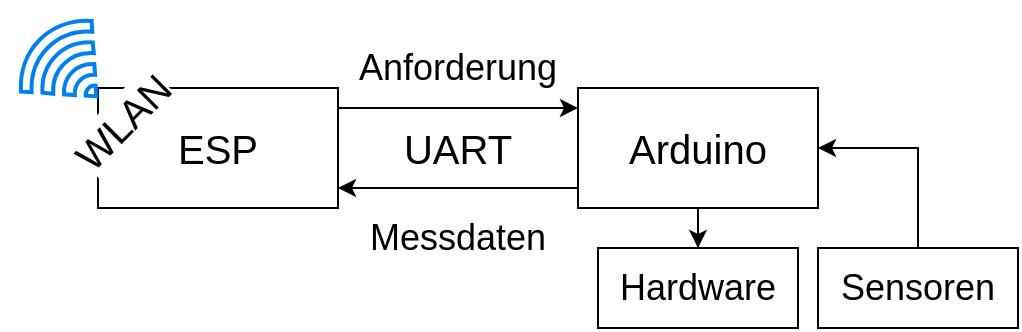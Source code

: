 <mxfile version="21.2.1" type="device">
  <diagram name="Seite-1" id="yg0N79Os0NL9OwQJXT_5">
    <mxGraphModel dx="1195" dy="836" grid="1" gridSize="10" guides="1" tooltips="1" connect="1" arrows="1" fold="1" page="1" pageScale="1" pageWidth="827" pageHeight="1169" math="0" shadow="0">
      <root>
        <mxCell id="0" />
        <mxCell id="1" parent="0" />
        <mxCell id="DvOUAPL_K_GH1Hb8-OZM-5" value="" style="edgeStyle=orthogonalEdgeStyle;rounded=0;orthogonalLoop=1;jettySize=auto;html=1;" edge="1" parent="1" source="DvOUAPL_K_GH1Hb8-OZM-1" target="DvOUAPL_K_GH1Hb8-OZM-2">
          <mxGeometry relative="1" as="geometry">
            <Array as="points">
              <mxPoint x="290" y="290" />
              <mxPoint x="290" y="290" />
            </Array>
          </mxGeometry>
        </mxCell>
        <mxCell id="DvOUAPL_K_GH1Hb8-OZM-1" value="&lt;font style=&quot;font-size: 20px;&quot;&gt;ESP&lt;/font&gt;" style="rounded=0;whiteSpace=wrap;html=1;" vertex="1" parent="1">
          <mxGeometry x="120" y="280" width="120" height="60" as="geometry" />
        </mxCell>
        <mxCell id="DvOUAPL_K_GH1Hb8-OZM-6" value="" style="edgeStyle=orthogonalEdgeStyle;rounded=0;orthogonalLoop=1;jettySize=auto;html=1;" edge="1" parent="1" source="DvOUAPL_K_GH1Hb8-OZM-2" target="DvOUAPL_K_GH1Hb8-OZM-1">
          <mxGeometry relative="1" as="geometry">
            <Array as="points">
              <mxPoint x="290" y="330" />
              <mxPoint x="290" y="330" />
            </Array>
          </mxGeometry>
        </mxCell>
        <mxCell id="DvOUAPL_K_GH1Hb8-OZM-14" value="" style="edgeStyle=orthogonalEdgeStyle;rounded=0;orthogonalLoop=1;jettySize=auto;html=1;exitX=0.5;exitY=1;exitDx=0;exitDy=0;" edge="1" parent="1" source="DvOUAPL_K_GH1Hb8-OZM-2" target="DvOUAPL_K_GH1Hb8-OZM-13">
          <mxGeometry relative="1" as="geometry" />
        </mxCell>
        <mxCell id="DvOUAPL_K_GH1Hb8-OZM-2" value="&lt;font style=&quot;font-size: 20px;&quot;&gt;Arduino&lt;/font&gt;" style="rounded=0;whiteSpace=wrap;html=1;" vertex="1" parent="1">
          <mxGeometry x="360" y="280" width="120" height="60" as="geometry" />
        </mxCell>
        <mxCell id="DvOUAPL_K_GH1Hb8-OZM-3" value="&lt;font style=&quot;font-size: 20px;&quot;&gt;WLAN&lt;/font&gt;" style="html=1;verticalLabelPosition=bottom;align=center;labelBackgroundColor=#ffffff;verticalAlign=top;strokeWidth=2;strokeColor=#0080F0;shadow=0;dashed=0;shape=mxgraph.ios7.icons.wifi;pointerEvents=1;rotation=-45;" vertex="1" parent="1">
          <mxGeometry x="80" y="250" width="50" height="40" as="geometry" />
        </mxCell>
        <mxCell id="DvOUAPL_K_GH1Hb8-OZM-7" value="&lt;font style=&quot;font-size: 20px;&quot;&gt;UART&lt;/font&gt;" style="text;html=1;strokeColor=none;fillColor=none;align=center;verticalAlign=middle;whiteSpace=wrap;rounded=0;" vertex="1" parent="1">
          <mxGeometry x="270" y="295" width="60" height="30" as="geometry" />
        </mxCell>
        <mxCell id="DvOUAPL_K_GH1Hb8-OZM-10" value="&lt;font style=&quot;font-size: 18px;&quot;&gt;Anforderung&lt;/font&gt;" style="text;html=1;strokeColor=none;fillColor=none;align=center;verticalAlign=middle;whiteSpace=wrap;rounded=0;" vertex="1" parent="1">
          <mxGeometry x="270" y="255" width="60" height="30" as="geometry" />
        </mxCell>
        <mxCell id="DvOUAPL_K_GH1Hb8-OZM-11" value="&lt;font style=&quot;font-size: 18px;&quot;&gt;Messdaten&lt;/font&gt;" style="text;html=1;strokeColor=none;fillColor=none;align=center;verticalAlign=middle;whiteSpace=wrap;rounded=0;" vertex="1" parent="1">
          <mxGeometry x="270" y="340" width="60" height="30" as="geometry" />
        </mxCell>
        <mxCell id="DvOUAPL_K_GH1Hb8-OZM-13" value="&lt;font style=&quot;font-size: 18px;&quot;&gt;Hardware&lt;/font&gt;" style="whiteSpace=wrap;html=1;rounded=0;" vertex="1" parent="1">
          <mxGeometry x="370" y="360" width="100" height="40" as="geometry" />
        </mxCell>
        <mxCell id="DvOUAPL_K_GH1Hb8-OZM-17" style="edgeStyle=orthogonalEdgeStyle;rounded=0;orthogonalLoop=1;jettySize=auto;html=1;exitX=0.5;exitY=0;exitDx=0;exitDy=0;entryX=1;entryY=0.5;entryDx=0;entryDy=0;" edge="1" parent="1" source="DvOUAPL_K_GH1Hb8-OZM-15" target="DvOUAPL_K_GH1Hb8-OZM-2">
          <mxGeometry relative="1" as="geometry" />
        </mxCell>
        <mxCell id="DvOUAPL_K_GH1Hb8-OZM-15" value="&lt;font style=&quot;font-size: 18px;&quot;&gt;Sensoren&lt;/font&gt;" style="whiteSpace=wrap;html=1;rounded=0;" vertex="1" parent="1">
          <mxGeometry x="480" y="360" width="100" height="40" as="geometry" />
        </mxCell>
      </root>
    </mxGraphModel>
  </diagram>
</mxfile>

